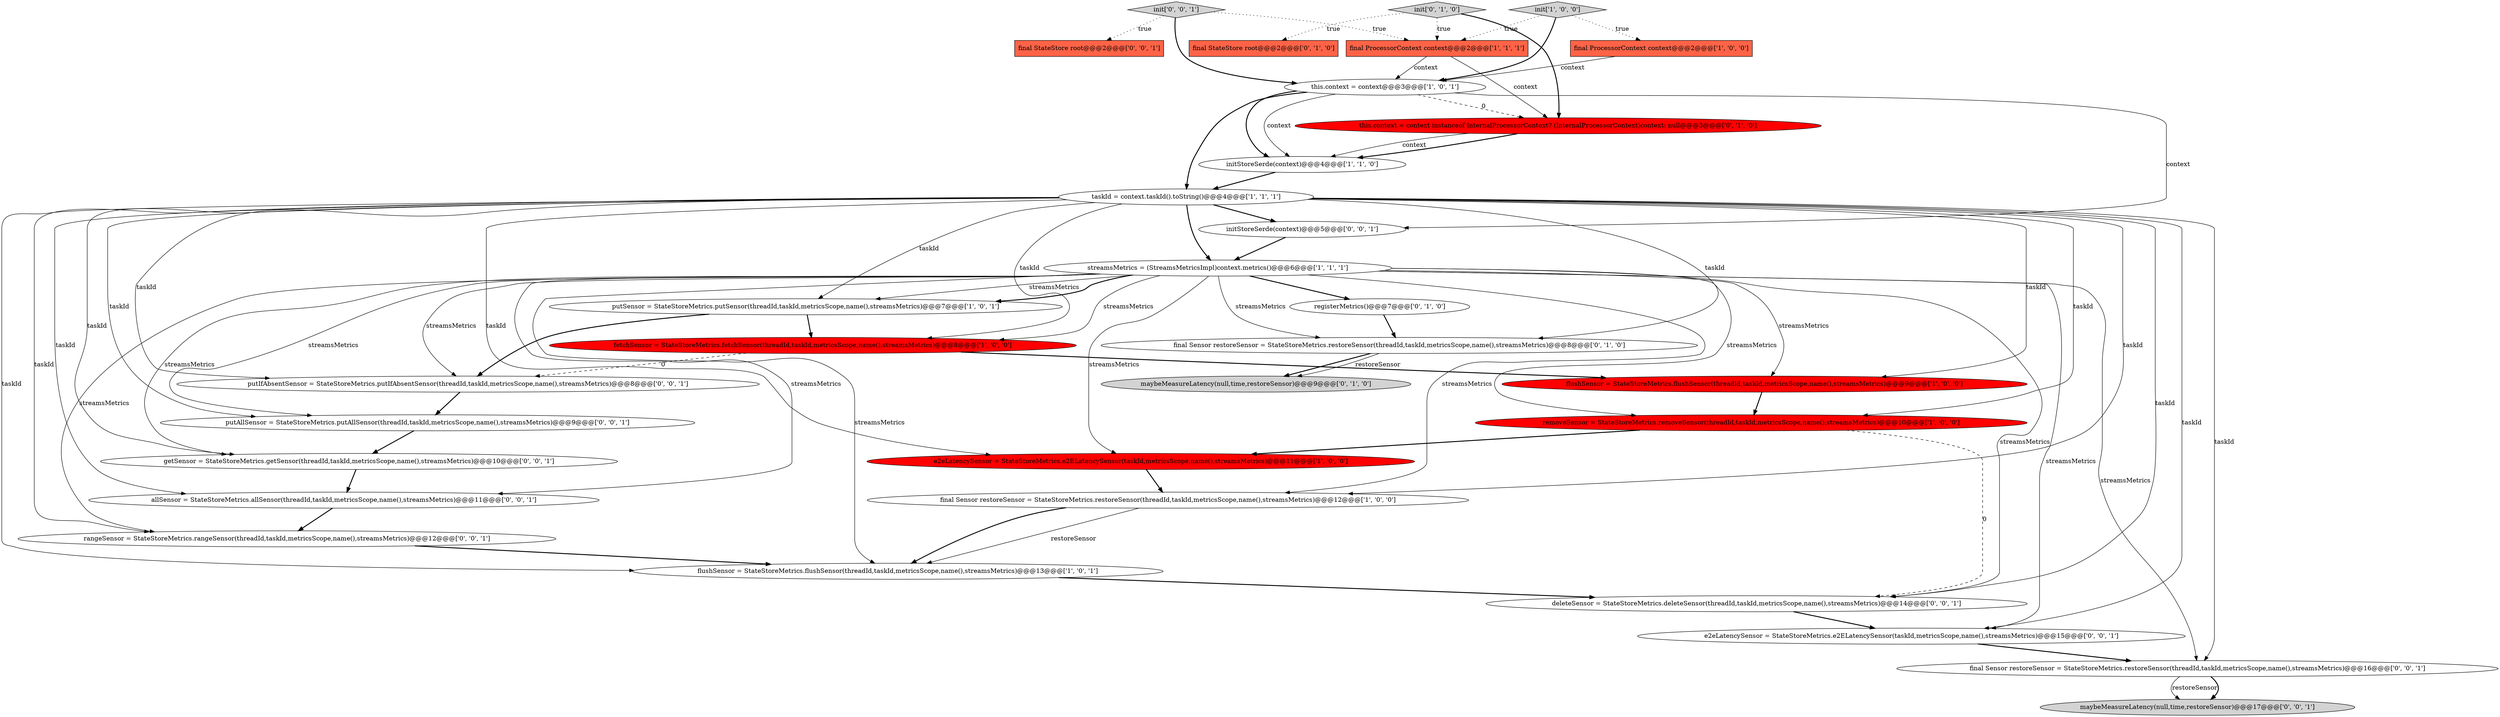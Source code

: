 digraph {
5 [style = filled, label = "final ProcessorContext context@@@2@@@['1', '1', '1']", fillcolor = tomato, shape = box image = "AAA0AAABBB1BBB"];
23 [style = filled, label = "putAllSensor = StateStoreMetrics.putAllSensor(threadId,taskId,metricsScope,name(),streamsMetrics)@@@9@@@['0', '0', '1']", fillcolor = white, shape = ellipse image = "AAA0AAABBB3BBB"];
8 [style = filled, label = "streamsMetrics = (StreamsMetricsImpl)context.metrics()@@@6@@@['1', '1', '1']", fillcolor = white, shape = ellipse image = "AAA0AAABBB1BBB"];
6 [style = filled, label = "putSensor = StateStoreMetrics.putSensor(threadId,taskId,metricsScope,name(),streamsMetrics)@@@7@@@['1', '0', '1']", fillcolor = white, shape = ellipse image = "AAA0AAABBB1BBB"];
21 [style = filled, label = "getSensor = StateStoreMetrics.getSensor(threadId,taskId,metricsScope,name(),streamsMetrics)@@@10@@@['0', '0', '1']", fillcolor = white, shape = ellipse image = "AAA0AAABBB3BBB"];
18 [style = filled, label = "final StateStore root@@@2@@@['0', '1', '0']", fillcolor = tomato, shape = box image = "AAA0AAABBB2BBB"];
11 [style = filled, label = "fetchSensor = StateStoreMetrics.fetchSensor(threadId,taskId,metricsScope,name(),streamsMetrics)@@@8@@@['1', '0', '0']", fillcolor = red, shape = ellipse image = "AAA1AAABBB1BBB"];
16 [style = filled, label = "this.context = context instanceof InternalProcessorContext? (InternalProcessorContext)context: null@@@3@@@['0', '1', '0']", fillcolor = red, shape = ellipse image = "AAA1AAABBB2BBB"];
24 [style = filled, label = "rangeSensor = StateStoreMetrics.rangeSensor(threadId,taskId,metricsScope,name(),streamsMetrics)@@@12@@@['0', '0', '1']", fillcolor = white, shape = ellipse image = "AAA0AAABBB3BBB"];
25 [style = filled, label = "maybeMeasureLatency(null,time,restoreSensor)@@@17@@@['0', '0', '1']", fillcolor = lightgray, shape = ellipse image = "AAA0AAABBB3BBB"];
28 [style = filled, label = "init['0', '0', '1']", fillcolor = lightgray, shape = diamond image = "AAA0AAABBB3BBB"];
31 [style = filled, label = "e2eLatencySensor = StateStoreMetrics.e2ELatencySensor(taskId,metricsScope,name(),streamsMetrics)@@@15@@@['0', '0', '1']", fillcolor = white, shape = ellipse image = "AAA0AAABBB3BBB"];
7 [style = filled, label = "init['1', '0', '0']", fillcolor = lightgray, shape = diamond image = "AAA0AAABBB1BBB"];
26 [style = filled, label = "deleteSensor = StateStoreMetrics.deleteSensor(threadId,taskId,metricsScope,name(),streamsMetrics)@@@14@@@['0', '0', '1']", fillcolor = white, shape = ellipse image = "AAA0AAABBB3BBB"];
0 [style = filled, label = "flushSensor = StateStoreMetrics.flushSensor(threadId,taskId,metricsScope,name(),streamsMetrics)@@@9@@@['1', '0', '0']", fillcolor = red, shape = ellipse image = "AAA1AAABBB1BBB"];
3 [style = filled, label = "initStoreSerde(context)@@@4@@@['1', '1', '0']", fillcolor = white, shape = ellipse image = "AAA0AAABBB1BBB"];
13 [style = filled, label = "removeSensor = StateStoreMetrics.removeSensor(threadId,taskId,metricsScope,name(),streamsMetrics)@@@10@@@['1', '0', '0']", fillcolor = red, shape = ellipse image = "AAA1AAABBB1BBB"];
12 [style = filled, label = "e2eLatencySensor = StateStoreMetrics.e2ELatencySensor(taskId,metricsScope,name(),streamsMetrics)@@@11@@@['1', '0', '0']", fillcolor = red, shape = ellipse image = "AAA1AAABBB1BBB"];
15 [style = filled, label = "init['0', '1', '0']", fillcolor = lightgray, shape = diamond image = "AAA0AAABBB2BBB"];
29 [style = filled, label = "allSensor = StateStoreMetrics.allSensor(threadId,taskId,metricsScope,name(),streamsMetrics)@@@11@@@['0', '0', '1']", fillcolor = white, shape = ellipse image = "AAA0AAABBB3BBB"];
30 [style = filled, label = "initStoreSerde(context)@@@5@@@['0', '0', '1']", fillcolor = white, shape = ellipse image = "AAA0AAABBB3BBB"];
10 [style = filled, label = "this.context = context@@@3@@@['1', '0', '1']", fillcolor = white, shape = ellipse image = "AAA0AAABBB1BBB"];
2 [style = filled, label = "taskId = context.taskId().toString()@@@4@@@['1', '1', '1']", fillcolor = white, shape = ellipse image = "AAA0AAABBB1BBB"];
20 [style = filled, label = "putIfAbsentSensor = StateStoreMetrics.putIfAbsentSensor(threadId,taskId,metricsScope,name(),streamsMetrics)@@@8@@@['0', '0', '1']", fillcolor = white, shape = ellipse image = "AAA0AAABBB3BBB"];
17 [style = filled, label = "final Sensor restoreSensor = StateStoreMetrics.restoreSensor(threadId,taskId,metricsScope,name(),streamsMetrics)@@@8@@@['0', '1', '0']", fillcolor = white, shape = ellipse image = "AAA0AAABBB2BBB"];
22 [style = filled, label = "final StateStore root@@@2@@@['0', '0', '1']", fillcolor = tomato, shape = box image = "AAA0AAABBB3BBB"];
27 [style = filled, label = "final Sensor restoreSensor = StateStoreMetrics.restoreSensor(threadId,taskId,metricsScope,name(),streamsMetrics)@@@16@@@['0', '0', '1']", fillcolor = white, shape = ellipse image = "AAA0AAABBB3BBB"];
1 [style = filled, label = "final ProcessorContext context@@@2@@@['1', '0', '0']", fillcolor = tomato, shape = box image = "AAA0AAABBB1BBB"];
4 [style = filled, label = "final Sensor restoreSensor = StateStoreMetrics.restoreSensor(threadId,taskId,metricsScope,name(),streamsMetrics)@@@12@@@['1', '0', '0']", fillcolor = white, shape = ellipse image = "AAA0AAABBB1BBB"];
9 [style = filled, label = "flushSensor = StateStoreMetrics.flushSensor(threadId,taskId,metricsScope,name(),streamsMetrics)@@@13@@@['1', '0', '1']", fillcolor = white, shape = ellipse image = "AAA0AAABBB1BBB"];
14 [style = filled, label = "maybeMeasureLatency(null,time,restoreSensor)@@@9@@@['0', '1', '0']", fillcolor = lightgray, shape = ellipse image = "AAA0AAABBB2BBB"];
19 [style = filled, label = "registerMetrics()@@@7@@@['0', '1', '0']", fillcolor = white, shape = ellipse image = "AAA0AAABBB2BBB"];
15->5 [style = dotted, label="true"];
4->9 [style = bold, label=""];
16->3 [style = bold, label=""];
5->16 [style = solid, label="context"];
5->10 [style = solid, label="context"];
2->24 [style = solid, label="taskId"];
2->27 [style = solid, label="taskId"];
11->20 [style = dashed, label="0"];
28->10 [style = bold, label=""];
0->13 [style = bold, label=""];
10->30 [style = solid, label="context"];
8->13 [style = solid, label="streamsMetrics"];
7->10 [style = bold, label=""];
8->19 [style = bold, label=""];
8->12 [style = solid, label="streamsMetrics"];
2->20 [style = solid, label="taskId"];
2->23 [style = solid, label="taskId"];
15->18 [style = dotted, label="true"];
2->17 [style = solid, label="taskId"];
8->4 [style = solid, label="streamsMetrics"];
4->9 [style = solid, label="restoreSensor"];
8->11 [style = solid, label="streamsMetrics"];
10->3 [style = bold, label=""];
1->10 [style = solid, label="context"];
8->20 [style = solid, label="streamsMetrics"];
8->6 [style = bold, label=""];
8->21 [style = solid, label="streamsMetrics"];
19->17 [style = bold, label=""];
15->16 [style = bold, label=""];
2->0 [style = solid, label="taskId"];
13->26 [style = dashed, label="0"];
8->29 [style = solid, label="streamsMetrics"];
8->31 [style = solid, label="streamsMetrics"];
2->13 [style = solid, label="taskId"];
2->9 [style = solid, label="taskId"];
9->26 [style = bold, label=""];
6->20 [style = bold, label=""];
7->5 [style = dotted, label="true"];
16->3 [style = solid, label="context"];
27->25 [style = solid, label="restoreSensor"];
8->9 [style = solid, label="streamsMetrics"];
2->21 [style = solid, label="taskId"];
11->0 [style = bold, label=""];
8->6 [style = solid, label="streamsMetrics"];
2->31 [style = solid, label="taskId"];
8->24 [style = solid, label="streamsMetrics"];
13->12 [style = bold, label=""];
20->23 [style = bold, label=""];
3->2 [style = bold, label=""];
12->4 [style = bold, label=""];
23->21 [style = bold, label=""];
21->29 [style = bold, label=""];
17->14 [style = bold, label=""];
31->27 [style = bold, label=""];
2->12 [style = solid, label="taskId"];
6->11 [style = bold, label=""];
10->16 [style = dashed, label="0"];
28->22 [style = dotted, label="true"];
8->27 [style = solid, label="streamsMetrics"];
26->31 [style = bold, label=""];
2->4 [style = solid, label="taskId"];
10->2 [style = bold, label=""];
8->23 [style = solid, label="streamsMetrics"];
2->6 [style = solid, label="taskId"];
8->0 [style = solid, label="streamsMetrics"];
2->11 [style = solid, label="taskId"];
8->17 [style = solid, label="streamsMetrics"];
30->8 [style = bold, label=""];
2->30 [style = bold, label=""];
7->1 [style = dotted, label="true"];
17->14 [style = solid, label="restoreSensor"];
2->29 [style = solid, label="taskId"];
29->24 [style = bold, label=""];
28->5 [style = dotted, label="true"];
27->25 [style = bold, label=""];
8->26 [style = solid, label="streamsMetrics"];
24->9 [style = bold, label=""];
2->8 [style = bold, label=""];
10->3 [style = solid, label="context"];
2->26 [style = solid, label="taskId"];
}
